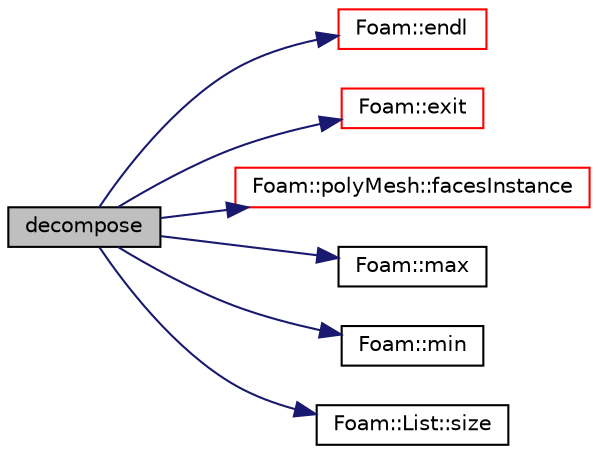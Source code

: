digraph "decompose"
{
  bgcolor="transparent";
  edge [fontname="Helvetica",fontsize="10",labelfontname="Helvetica",labelfontsize="10"];
  node [fontname="Helvetica",fontsize="10",shape=record];
  rankdir="LR";
  Node120 [label="decompose",height=0.2,width=0.4,color="black", fillcolor="grey75", style="filled", fontcolor="black"];
  Node120 -> Node121 [color="midnightblue",fontsize="10",style="solid",fontname="Helvetica"];
  Node121 [label="Foam::endl",height=0.2,width=0.4,color="red",URL="$a21851.html#a2db8fe02a0d3909e9351bb4275b23ce4",tooltip="Add newline and flush stream. "];
  Node120 -> Node123 [color="midnightblue",fontsize="10",style="solid",fontname="Helvetica"];
  Node123 [label="Foam::exit",height=0.2,width=0.4,color="red",URL="$a21851.html#a06ca7250d8e89caf05243ec094843642"];
  Node120 -> Node170 [color="midnightblue",fontsize="10",style="solid",fontname="Helvetica"];
  Node170 [label="Foam::polyMesh::facesInstance",height=0.2,width=0.4,color="red",URL="$a28565.html#a10996bb0856e3630cd8cfb5a803e00fa",tooltip="Return the current instance directory for faces. "];
  Node120 -> Node172 [color="midnightblue",fontsize="10",style="solid",fontname="Helvetica"];
  Node172 [label="Foam::max",height=0.2,width=0.4,color="black",URL="$a21851.html#ac993e906cf2774ae77e666bc24e81733"];
  Node120 -> Node173 [color="midnightblue",fontsize="10",style="solid",fontname="Helvetica"];
  Node173 [label="Foam::min",height=0.2,width=0.4,color="black",URL="$a21851.html#a253e112ad2d56d96230ff39ea7f442dc"];
  Node120 -> Node174 [color="midnightblue",fontsize="10",style="solid",fontname="Helvetica"];
  Node174 [label="Foam::List::size",height=0.2,width=0.4,color="black",URL="$a26833.html#a8a5f6fa29bd4b500caf186f60245b384",tooltip="Override size to be inconsistent with allocated storage. "];
}
